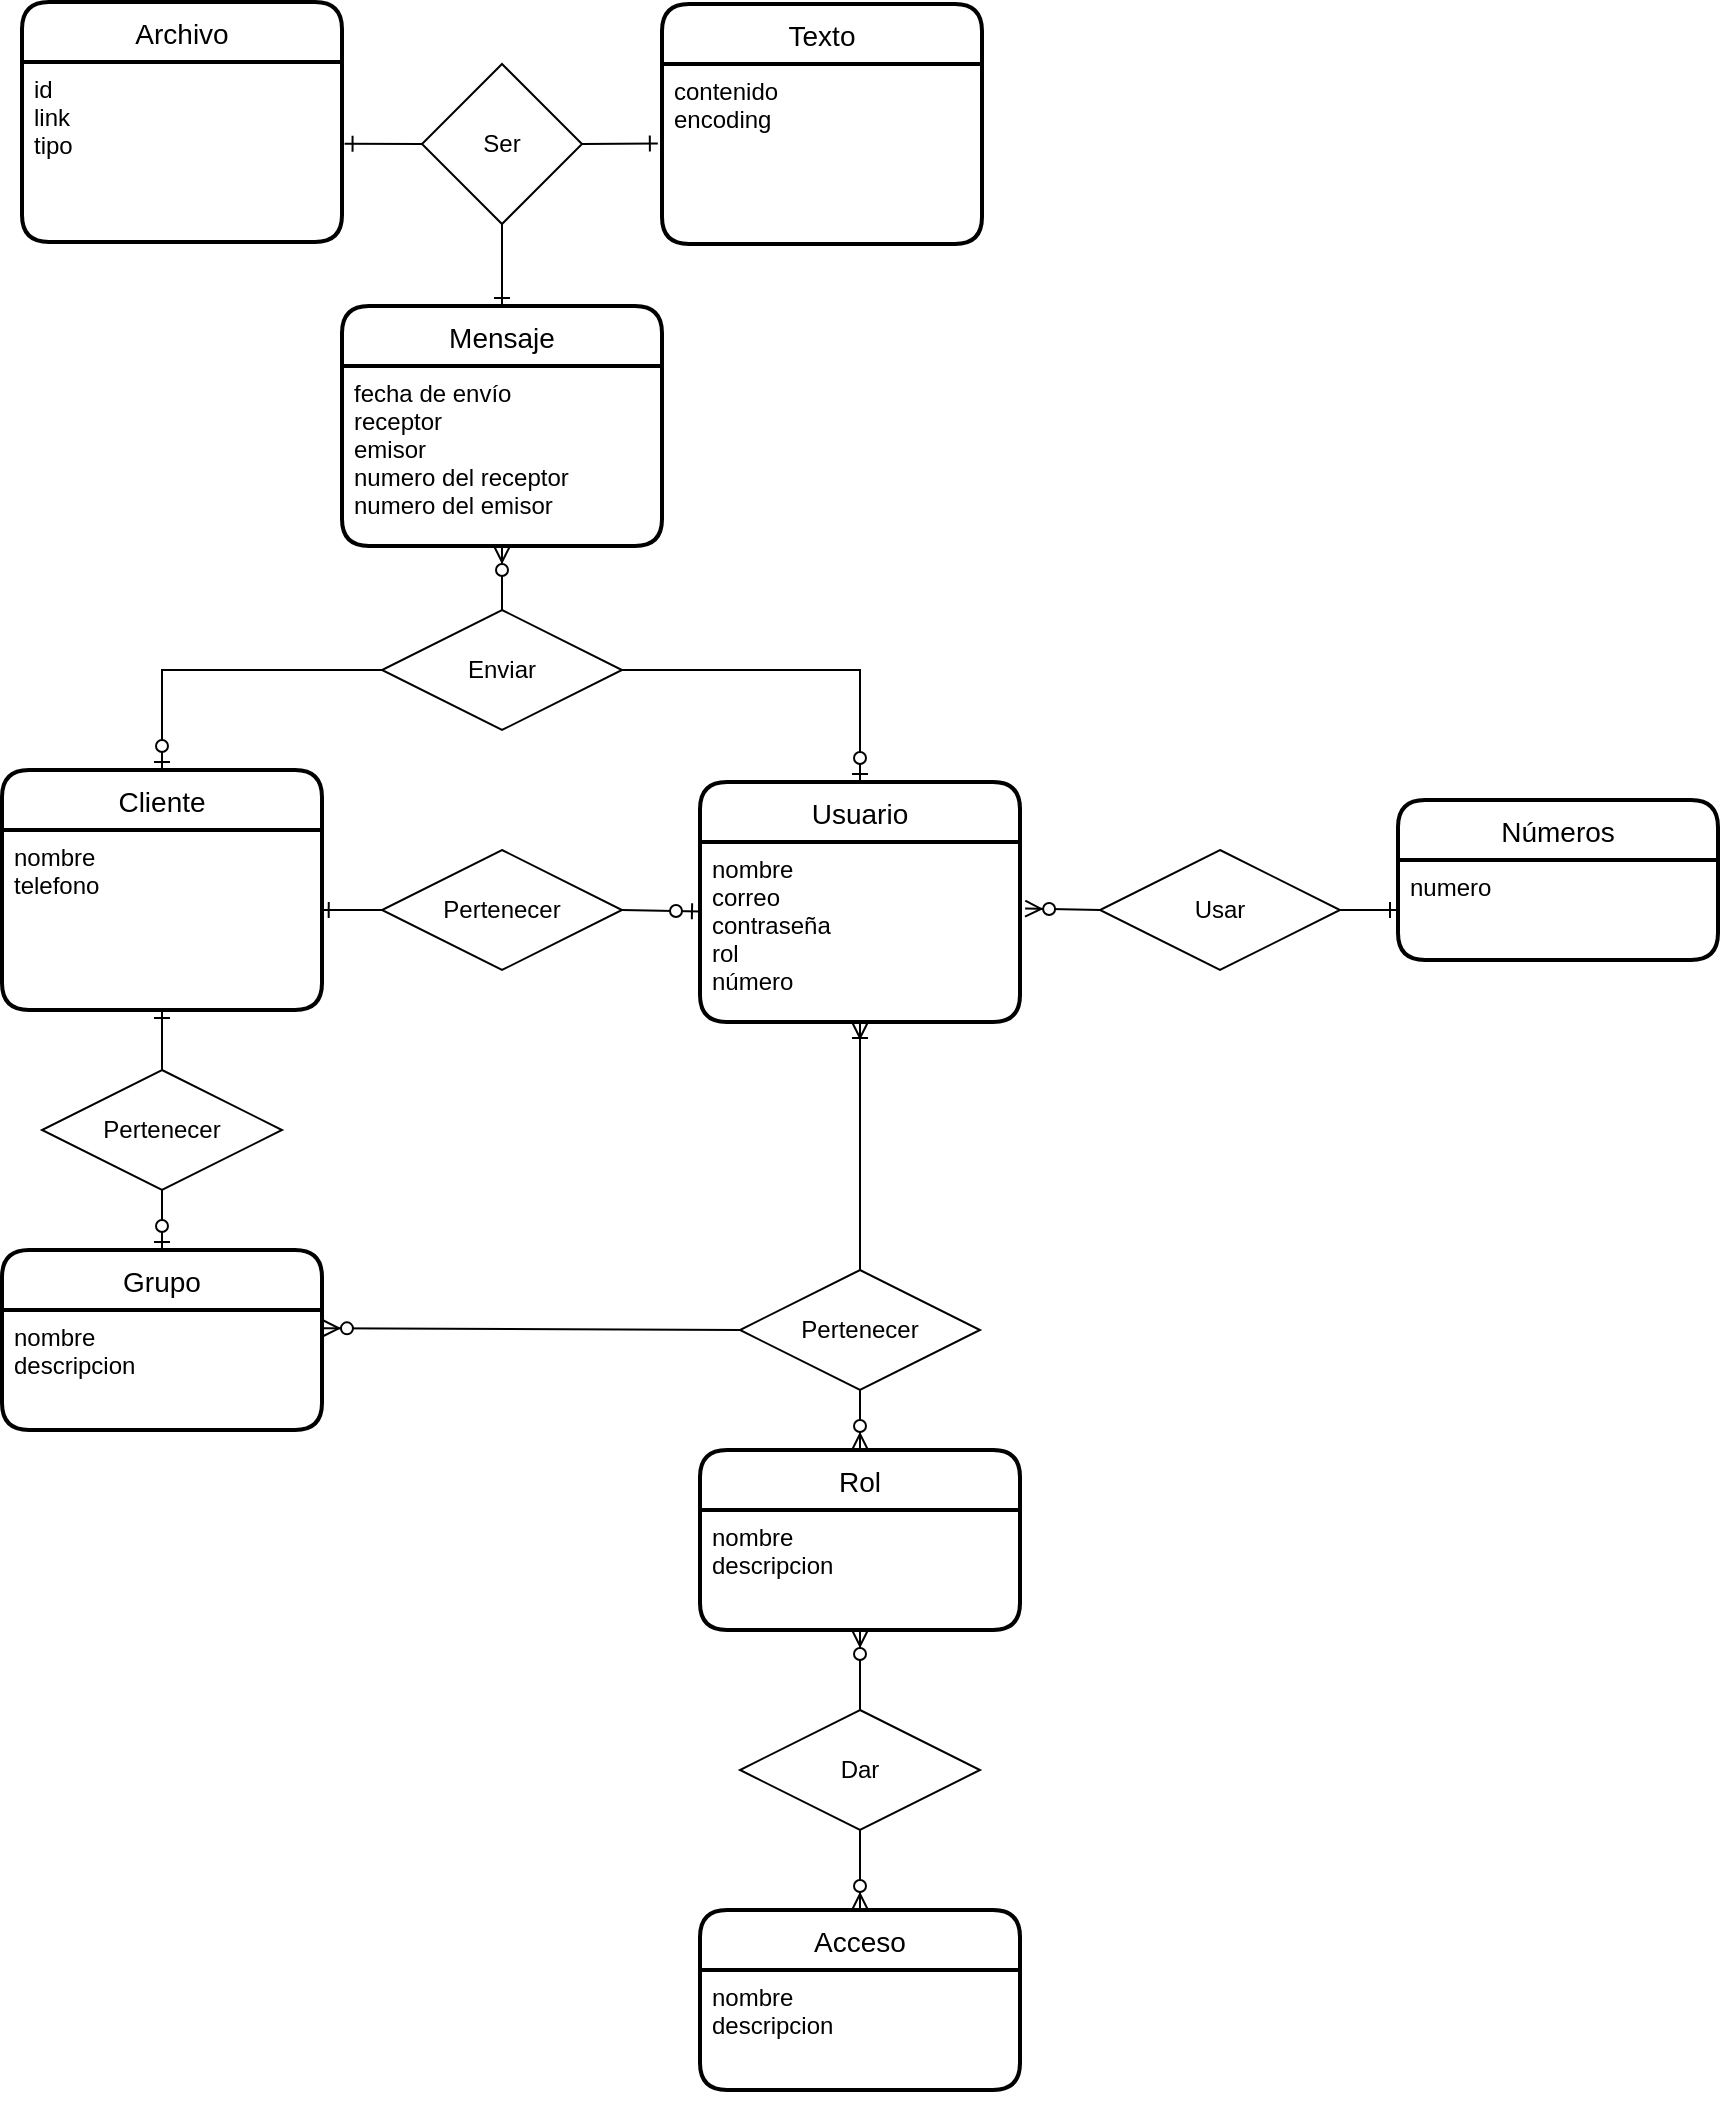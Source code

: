 <mxfile version="14.9.3" type="github">
  <diagram id="R2lEEEUBdFMjLlhIrx00" name="Page-1">
    <mxGraphModel dx="2844" dy="1588" grid="1" gridSize="10" guides="1" tooltips="1" connect="1" arrows="1" fold="1" page="1" pageScale="1" pageWidth="850" pageHeight="1100" math="0" shadow="0" extFonts="Permanent Marker^https://fonts.googleapis.com/css?family=Permanent+Marker">
      <root>
        <mxCell id="0" />
        <mxCell id="1" parent="0" />
        <mxCell id="CDFM8AFHUel1WWdjoYh1-1" value="Cliente" style="swimlane;childLayout=stackLayout;horizontal=1;startSize=30;horizontalStack=0;rounded=1;fontSize=14;fontStyle=0;strokeWidth=2;resizeParent=0;resizeLast=1;shadow=0;dashed=0;align=center;" vertex="1" parent="1">
          <mxGeometry x="171" y="417" width="160" height="120" as="geometry" />
        </mxCell>
        <mxCell id="CDFM8AFHUel1WWdjoYh1-2" value="nombre&#xa;telefono" style="align=left;strokeColor=none;fillColor=none;spacingLeft=4;fontSize=12;verticalAlign=top;resizable=0;rotatable=0;part=1;" vertex="1" parent="CDFM8AFHUel1WWdjoYh1-1">
          <mxGeometry y="30" width="160" height="90" as="geometry" />
        </mxCell>
        <mxCell id="CDFM8AFHUel1WWdjoYh1-3" value="Pertenecer" style="shape=rhombus;perimeter=rhombusPerimeter;whiteSpace=wrap;html=1;align=center;" vertex="1" parent="1">
          <mxGeometry x="361" y="457" width="120" height="60" as="geometry" />
        </mxCell>
        <mxCell id="CDFM8AFHUel1WWdjoYh1-4" value="" style="endArrow=none;html=1;rounded=0;exitX=0.996;exitY=0.444;exitDx=0;exitDy=0;entryX=0;entryY=0.5;entryDx=0;entryDy=0;exitPerimeter=0;startArrow=ERone;startFill=0;" edge="1" parent="1" source="CDFM8AFHUel1WWdjoYh1-2" target="CDFM8AFHUel1WWdjoYh1-3">
          <mxGeometry relative="1" as="geometry">
            <mxPoint x="351" y="577" as="sourcePoint" />
            <mxPoint x="511" y="577" as="targetPoint" />
          </mxGeometry>
        </mxCell>
        <mxCell id="CDFM8AFHUel1WWdjoYh1-5" value="Usuario" style="swimlane;childLayout=stackLayout;horizontal=1;startSize=30;horizontalStack=0;rounded=1;fontSize=14;fontStyle=0;strokeWidth=2;resizeParent=0;resizeLast=1;shadow=0;dashed=0;align=center;" vertex="1" parent="1">
          <mxGeometry x="520" y="423" width="160" height="120" as="geometry" />
        </mxCell>
        <mxCell id="CDFM8AFHUel1WWdjoYh1-6" value="nombre&#xa;correo&#xa;contraseña&#xa;rol&#xa;número" style="align=left;strokeColor=none;fillColor=none;spacingLeft=4;fontSize=12;verticalAlign=top;resizable=0;rotatable=0;part=1;" vertex="1" parent="CDFM8AFHUel1WWdjoYh1-5">
          <mxGeometry y="30" width="160" height="90" as="geometry" />
        </mxCell>
        <mxCell id="CDFM8AFHUel1WWdjoYh1-8" style="edgeStyle=orthogonalEdgeStyle;rounded=0;orthogonalLoop=1;jettySize=auto;html=1;exitX=0.5;exitY=1;exitDx=0;exitDy=0;" edge="1" parent="CDFM8AFHUel1WWdjoYh1-5" source="CDFM8AFHUel1WWdjoYh1-6" target="CDFM8AFHUel1WWdjoYh1-6">
          <mxGeometry relative="1" as="geometry" />
        </mxCell>
        <mxCell id="CDFM8AFHUel1WWdjoYh1-7" value="" style="endArrow=ERzeroToOne;html=1;rounded=0;exitX=1;exitY=0.5;exitDx=0;exitDy=0;entryX=0;entryY=0.386;entryDx=0;entryDy=0;entryPerimeter=0;endFill=1;" edge="1" parent="1" source="CDFM8AFHUel1WWdjoYh1-3" target="CDFM8AFHUel1WWdjoYh1-6">
          <mxGeometry relative="1" as="geometry">
            <mxPoint x="340.36" y="496.96" as="sourcePoint" />
            <mxPoint x="421" y="497" as="targetPoint" />
          </mxGeometry>
        </mxCell>
        <mxCell id="CDFM8AFHUel1WWdjoYh1-10" value="Rol" style="swimlane;childLayout=stackLayout;horizontal=1;startSize=30;horizontalStack=0;rounded=1;fontSize=14;fontStyle=0;strokeWidth=2;resizeParent=0;resizeLast=1;shadow=0;dashed=0;align=center;" vertex="1" parent="1">
          <mxGeometry x="520" y="757" width="160" height="90" as="geometry" />
        </mxCell>
        <mxCell id="CDFM8AFHUel1WWdjoYh1-11" value="nombre&#xa;descripcion" style="align=left;strokeColor=none;fillColor=none;spacingLeft=4;fontSize=12;verticalAlign=top;resizable=0;rotatable=0;part=1;" vertex="1" parent="CDFM8AFHUel1WWdjoYh1-10">
          <mxGeometry y="30" width="160" height="60" as="geometry" />
        </mxCell>
        <mxCell id="CDFM8AFHUel1WWdjoYh1-12" style="edgeStyle=orthogonalEdgeStyle;rounded=0;orthogonalLoop=1;jettySize=auto;html=1;exitX=0.5;exitY=1;exitDx=0;exitDy=0;" edge="1" parent="CDFM8AFHUel1WWdjoYh1-10" source="CDFM8AFHUel1WWdjoYh1-11" target="CDFM8AFHUel1WWdjoYh1-11">
          <mxGeometry relative="1" as="geometry" />
        </mxCell>
        <mxCell id="CDFM8AFHUel1WWdjoYh1-13" value="Pertenecer" style="shape=rhombus;perimeter=rhombusPerimeter;whiteSpace=wrap;html=1;align=center;" vertex="1" parent="1">
          <mxGeometry x="540" y="667" width="120" height="60" as="geometry" />
        </mxCell>
        <mxCell id="CDFM8AFHUel1WWdjoYh1-14" value="" style="endArrow=none;html=1;rounded=0;exitX=0.5;exitY=1;exitDx=0;exitDy=0;entryX=0.5;entryY=0;entryDx=0;entryDy=0;startArrow=ERoneToMany;startFill=0;" edge="1" parent="1" source="CDFM8AFHUel1WWdjoYh1-5" target="CDFM8AFHUel1WWdjoYh1-13">
          <mxGeometry relative="1" as="geometry">
            <mxPoint x="340.36" y="496.96" as="sourcePoint" />
            <mxPoint x="371" y="497" as="targetPoint" />
          </mxGeometry>
        </mxCell>
        <mxCell id="CDFM8AFHUel1WWdjoYh1-15" value="" style="endArrow=ERzeroToMany;html=1;rounded=0;exitX=0.5;exitY=1;exitDx=0;exitDy=0;entryX=0.5;entryY=0;entryDx=0;entryDy=0;endFill=1;" edge="1" parent="1" source="CDFM8AFHUel1WWdjoYh1-13" target="CDFM8AFHUel1WWdjoYh1-10">
          <mxGeometry relative="1" as="geometry">
            <mxPoint x="491" y="567" as="sourcePoint" />
            <mxPoint x="530" y="567.74" as="targetPoint" />
          </mxGeometry>
        </mxCell>
        <mxCell id="CDFM8AFHUel1WWdjoYh1-16" value="Acceso" style="swimlane;childLayout=stackLayout;horizontal=1;startSize=30;horizontalStack=0;rounded=1;fontSize=14;fontStyle=0;strokeWidth=2;resizeParent=0;resizeLast=1;shadow=0;dashed=0;align=center;" vertex="1" parent="1">
          <mxGeometry x="520" y="987" width="160" height="90" as="geometry" />
        </mxCell>
        <mxCell id="CDFM8AFHUel1WWdjoYh1-17" value="nombre&#xa;descripcion" style="align=left;strokeColor=none;fillColor=none;spacingLeft=4;fontSize=12;verticalAlign=top;resizable=0;rotatable=0;part=1;" vertex="1" parent="CDFM8AFHUel1WWdjoYh1-16">
          <mxGeometry y="30" width="160" height="60" as="geometry" />
        </mxCell>
        <mxCell id="CDFM8AFHUel1WWdjoYh1-18" style="edgeStyle=orthogonalEdgeStyle;rounded=0;orthogonalLoop=1;jettySize=auto;html=1;exitX=0.5;exitY=1;exitDx=0;exitDy=0;" edge="1" parent="CDFM8AFHUel1WWdjoYh1-16" source="CDFM8AFHUel1WWdjoYh1-17" target="CDFM8AFHUel1WWdjoYh1-17">
          <mxGeometry relative="1" as="geometry" />
        </mxCell>
        <mxCell id="CDFM8AFHUel1WWdjoYh1-20" value="Dar" style="shape=rhombus;perimeter=rhombusPerimeter;whiteSpace=wrap;html=1;align=center;" vertex="1" parent="1">
          <mxGeometry x="540" y="887" width="120" height="60" as="geometry" />
        </mxCell>
        <mxCell id="CDFM8AFHUel1WWdjoYh1-21" value="" style="endArrow=ERzeroToMany;html=1;rounded=0;entryX=0.5;entryY=0;entryDx=0;entryDy=0;endFill=1;exitX=0.5;exitY=1;exitDx=0;exitDy=0;" edge="1" parent="1" source="CDFM8AFHUel1WWdjoYh1-20" target="CDFM8AFHUel1WWdjoYh1-16">
          <mxGeometry relative="1" as="geometry">
            <mxPoint x="600" y="947" as="sourcePoint" />
            <mxPoint x="610" y="767" as="targetPoint" />
          </mxGeometry>
        </mxCell>
        <mxCell id="CDFM8AFHUel1WWdjoYh1-22" value="" style="endArrow=ERzeroToMany;html=1;rounded=0;entryX=0.5;entryY=1;entryDx=0;entryDy=0;endFill=1;exitX=0.5;exitY=0;exitDx=0;exitDy=0;" edge="1" parent="1" source="CDFM8AFHUel1WWdjoYh1-20" target="CDFM8AFHUel1WWdjoYh1-11">
          <mxGeometry relative="1" as="geometry">
            <mxPoint x="610" y="987" as="sourcePoint" />
            <mxPoint x="610" y="1027" as="targetPoint" />
          </mxGeometry>
        </mxCell>
        <mxCell id="CDFM8AFHUel1WWdjoYh1-23" value="Grupo" style="swimlane;childLayout=stackLayout;horizontal=1;startSize=30;horizontalStack=0;rounded=1;fontSize=14;fontStyle=0;strokeWidth=2;resizeParent=0;resizeLast=1;shadow=0;dashed=0;align=center;" vertex="1" parent="1">
          <mxGeometry x="171" y="657" width="160" height="90" as="geometry" />
        </mxCell>
        <mxCell id="CDFM8AFHUel1WWdjoYh1-24" value="nombre&#xa;descripcion" style="align=left;strokeColor=none;fillColor=none;spacingLeft=4;fontSize=12;verticalAlign=top;resizable=0;rotatable=0;part=1;" vertex="1" parent="CDFM8AFHUel1WWdjoYh1-23">
          <mxGeometry y="30" width="160" height="60" as="geometry" />
        </mxCell>
        <mxCell id="CDFM8AFHUel1WWdjoYh1-25" style="edgeStyle=orthogonalEdgeStyle;rounded=0;orthogonalLoop=1;jettySize=auto;html=1;exitX=0.5;exitY=1;exitDx=0;exitDy=0;" edge="1" parent="CDFM8AFHUel1WWdjoYh1-23" source="CDFM8AFHUel1WWdjoYh1-24" target="CDFM8AFHUel1WWdjoYh1-24">
          <mxGeometry relative="1" as="geometry" />
        </mxCell>
        <mxCell id="CDFM8AFHUel1WWdjoYh1-26" value="" style="endArrow=none;html=1;rounded=0;startArrow=ERone;startFill=0;exitX=0.5;exitY=1;exitDx=0;exitDy=0;entryX=0.5;entryY=0;entryDx=0;entryDy=0;" edge="1" parent="1" source="CDFM8AFHUel1WWdjoYh1-2" target="CDFM8AFHUel1WWdjoYh1-27">
          <mxGeometry relative="1" as="geometry">
            <mxPoint x="301" y="607" as="sourcePoint" />
            <mxPoint x="391" y="637" as="targetPoint" />
          </mxGeometry>
        </mxCell>
        <mxCell id="CDFM8AFHUel1WWdjoYh1-27" value="Pertenecer" style="shape=rhombus;perimeter=rhombusPerimeter;whiteSpace=wrap;html=1;align=center;" vertex="1" parent="1">
          <mxGeometry x="191" y="567" width="120" height="60" as="geometry" />
        </mxCell>
        <mxCell id="CDFM8AFHUel1WWdjoYh1-28" value="" style="endArrow=none;html=1;rounded=0;startArrow=ERzeroToOne;startFill=1;exitX=0.5;exitY=0;exitDx=0;exitDy=0;entryX=0.5;entryY=1;entryDx=0;entryDy=0;" edge="1" parent="1" source="CDFM8AFHUel1WWdjoYh1-23" target="CDFM8AFHUel1WWdjoYh1-27">
          <mxGeometry relative="1" as="geometry">
            <mxPoint x="261" y="547.0" as="sourcePoint" />
            <mxPoint x="261" y="577" as="targetPoint" />
          </mxGeometry>
        </mxCell>
        <mxCell id="CDFM8AFHUel1WWdjoYh1-29" value="" style="endArrow=ERzeroToMany;html=1;rounded=0;exitX=0;exitY=0.5;exitDx=0;exitDy=0;entryX=1.003;entryY=0.152;entryDx=0;entryDy=0;endFill=1;entryPerimeter=0;" edge="1" parent="1" source="CDFM8AFHUel1WWdjoYh1-13" target="CDFM8AFHUel1WWdjoYh1-24">
          <mxGeometry relative="1" as="geometry">
            <mxPoint x="610" y="737" as="sourcePoint" />
            <mxPoint x="610" y="767" as="targetPoint" />
          </mxGeometry>
        </mxCell>
        <mxCell id="CDFM8AFHUel1WWdjoYh1-30" value="Mensaje" style="swimlane;childLayout=stackLayout;horizontal=1;startSize=30;horizontalStack=0;rounded=1;fontSize=14;fontStyle=0;strokeWidth=2;resizeParent=0;resizeLast=1;shadow=0;dashed=0;align=center;" vertex="1" parent="1">
          <mxGeometry x="341" y="185" width="160" height="120" as="geometry" />
        </mxCell>
        <mxCell id="CDFM8AFHUel1WWdjoYh1-31" value="fecha de envío&#xa;receptor&#xa;emisor&#xa;numero del receptor&#xa;numero del emisor" style="align=left;strokeColor=none;fillColor=none;spacingLeft=4;fontSize=12;verticalAlign=top;resizable=0;rotatable=0;part=1;" vertex="1" parent="CDFM8AFHUel1WWdjoYh1-30">
          <mxGeometry y="30" width="160" height="90" as="geometry" />
        </mxCell>
        <mxCell id="CDFM8AFHUel1WWdjoYh1-34" value="Archivo" style="swimlane;childLayout=stackLayout;horizontal=1;startSize=30;horizontalStack=0;rounded=1;fontSize=14;fontStyle=0;strokeWidth=2;resizeParent=0;resizeLast=1;shadow=0;dashed=0;align=center;" vertex="1" parent="1">
          <mxGeometry x="181" y="33" width="160" height="120" as="geometry" />
        </mxCell>
        <mxCell id="CDFM8AFHUel1WWdjoYh1-35" value="id&#xa;link&#xa;tipo" style="align=left;strokeColor=none;fillColor=none;spacingLeft=4;fontSize=12;verticalAlign=top;resizable=0;rotatable=0;part=1;" vertex="1" parent="CDFM8AFHUel1WWdjoYh1-34">
          <mxGeometry y="30" width="160" height="90" as="geometry" />
        </mxCell>
        <mxCell id="CDFM8AFHUel1WWdjoYh1-36" value="Texto" style="swimlane;childLayout=stackLayout;horizontal=1;startSize=30;horizontalStack=0;rounded=1;fontSize=14;fontStyle=0;strokeWidth=2;resizeParent=0;resizeLast=1;shadow=0;dashed=0;align=center;" vertex="1" parent="1">
          <mxGeometry x="501" y="34" width="160" height="120" as="geometry" />
        </mxCell>
        <mxCell id="CDFM8AFHUel1WWdjoYh1-37" value="contenido&#xa;encoding" style="align=left;strokeColor=none;fillColor=none;spacingLeft=4;fontSize=12;verticalAlign=top;resizable=0;rotatable=0;part=1;" vertex="1" parent="CDFM8AFHUel1WWdjoYh1-36">
          <mxGeometry y="30" width="160" height="90" as="geometry" />
        </mxCell>
        <mxCell id="CDFM8AFHUel1WWdjoYh1-39" value="Ser" style="rhombus;whiteSpace=wrap;html=1;" vertex="1" parent="1">
          <mxGeometry x="381" y="64" width="80" height="80" as="geometry" />
        </mxCell>
        <mxCell id="CDFM8AFHUel1WWdjoYh1-40" value="Enviar" style="shape=rhombus;perimeter=rhombusPerimeter;whiteSpace=wrap;html=1;align=center;" vertex="1" parent="1">
          <mxGeometry x="361" y="337" width="120" height="60" as="geometry" />
        </mxCell>
        <mxCell id="CDFM8AFHUel1WWdjoYh1-41" value="" style="endArrow=ERzeroToOne;html=1;rounded=0;endFill=1;entryX=0.5;entryY=0;entryDx=0;entryDy=0;exitX=1;exitY=0.5;exitDx=0;exitDy=0;edgeStyle=orthogonalEdgeStyle;" edge="1" parent="1" source="CDFM8AFHUel1WWdjoYh1-40" target="CDFM8AFHUel1WWdjoYh1-5">
          <mxGeometry relative="1" as="geometry">
            <mxPoint x="551" y="297" as="sourcePoint" />
            <mxPoint x="591" y="397" as="targetPoint" />
          </mxGeometry>
        </mxCell>
        <mxCell id="CDFM8AFHUel1WWdjoYh1-42" value="" style="endArrow=ERzeroToOne;html=1;rounded=0;endFill=1;entryX=0.5;entryY=0;entryDx=0;entryDy=0;exitX=0;exitY=0.5;exitDx=0;exitDy=0;edgeStyle=orthogonalEdgeStyle;" edge="1" parent="1" source="CDFM8AFHUel1WWdjoYh1-40" target="CDFM8AFHUel1WWdjoYh1-1">
          <mxGeometry relative="1" as="geometry">
            <mxPoint x="491" y="367" as="sourcePoint" />
            <mxPoint x="610" y="433.0" as="targetPoint" />
          </mxGeometry>
        </mxCell>
        <mxCell id="CDFM8AFHUel1WWdjoYh1-43" value="" style="endArrow=ERzeroToMany;html=1;rounded=0;endFill=1;entryX=0.5;entryY=1;entryDx=0;entryDy=0;exitX=0.5;exitY=0;exitDx=0;exitDy=0;edgeStyle=orthogonalEdgeStyle;" edge="1" parent="1" source="CDFM8AFHUel1WWdjoYh1-40" target="CDFM8AFHUel1WWdjoYh1-31">
          <mxGeometry relative="1" as="geometry">
            <mxPoint x="491" y="375" as="sourcePoint" />
            <mxPoint x="610" y="441.0" as="targetPoint" />
          </mxGeometry>
        </mxCell>
        <mxCell id="CDFM8AFHUel1WWdjoYh1-46" value="" style="endArrow=ERone;html=1;rounded=0;endFill=0;entryX=1.008;entryY=0.454;entryDx=0;entryDy=0;exitX=0;exitY=0.5;exitDx=0;exitDy=0;entryPerimeter=0;" edge="1" parent="1" source="CDFM8AFHUel1WWdjoYh1-39" target="CDFM8AFHUel1WWdjoYh1-35">
          <mxGeometry relative="1" as="geometry">
            <mxPoint x="431" y="374" as="sourcePoint" />
            <mxPoint x="431" y="334" as="targetPoint" />
          </mxGeometry>
        </mxCell>
        <mxCell id="CDFM8AFHUel1WWdjoYh1-47" value="" style="endArrow=ERone;html=1;rounded=0;endFill=0;entryX=-0.013;entryY=0.441;entryDx=0;entryDy=0;exitX=1;exitY=0.5;exitDx=0;exitDy=0;entryPerimeter=0;" edge="1" parent="1" source="CDFM8AFHUel1WWdjoYh1-39" target="CDFM8AFHUel1WWdjoYh1-37">
          <mxGeometry relative="1" as="geometry">
            <mxPoint x="391" y="114" as="sourcePoint" />
            <mxPoint x="352.28" y="113.86" as="targetPoint" />
          </mxGeometry>
        </mxCell>
        <mxCell id="CDFM8AFHUel1WWdjoYh1-48" value="" style="endArrow=ERone;html=1;rounded=0;endFill=0;entryX=0.5;entryY=0;entryDx=0;entryDy=0;" edge="1" parent="1" source="CDFM8AFHUel1WWdjoYh1-39" target="CDFM8AFHUel1WWdjoYh1-30">
          <mxGeometry relative="1" as="geometry">
            <mxPoint x="471" y="95" as="sourcePoint" />
            <mxPoint x="508.92" y="94.69" as="targetPoint" />
          </mxGeometry>
        </mxCell>
        <mxCell id="CDFM8AFHUel1WWdjoYh1-49" value="Números" style="swimlane;childLayout=stackLayout;horizontal=1;startSize=30;horizontalStack=0;rounded=1;fontSize=14;fontStyle=0;strokeWidth=2;resizeParent=0;resizeLast=1;shadow=0;dashed=0;align=center;" vertex="1" parent="1">
          <mxGeometry x="869" y="432" width="160" height="80" as="geometry" />
        </mxCell>
        <mxCell id="CDFM8AFHUel1WWdjoYh1-50" value="numero&#xa;" style="align=left;strokeColor=none;fillColor=none;spacingLeft=4;fontSize=12;verticalAlign=top;resizable=0;rotatable=0;part=1;" vertex="1" parent="CDFM8AFHUel1WWdjoYh1-49">
          <mxGeometry y="30" width="160" height="50" as="geometry" />
        </mxCell>
        <mxCell id="CDFM8AFHUel1WWdjoYh1-51" style="edgeStyle=orthogonalEdgeStyle;rounded=0;orthogonalLoop=1;jettySize=auto;html=1;exitX=0.5;exitY=1;exitDx=0;exitDy=0;" edge="1" parent="CDFM8AFHUel1WWdjoYh1-49" source="CDFM8AFHUel1WWdjoYh1-50" target="CDFM8AFHUel1WWdjoYh1-50">
          <mxGeometry relative="1" as="geometry" />
        </mxCell>
        <mxCell id="CDFM8AFHUel1WWdjoYh1-52" value="" style="endArrow=ERone;html=1;rounded=0;endFill=0;exitX=1;exitY=0.5;exitDx=0;exitDy=0;entryX=0;entryY=0.5;entryDx=0;entryDy=0;" edge="1" parent="1" source="CDFM8AFHUel1WWdjoYh1-53" target="CDFM8AFHUel1WWdjoYh1-50">
          <mxGeometry relative="1" as="geometry">
            <mxPoint x="701" y="423" as="sourcePoint" />
            <mxPoint x="891" y="503" as="targetPoint" />
          </mxGeometry>
        </mxCell>
        <mxCell id="CDFM8AFHUel1WWdjoYh1-53" value="Usar" style="shape=rhombus;perimeter=rhombusPerimeter;whiteSpace=wrap;html=1;align=center;" vertex="1" parent="1">
          <mxGeometry x="720" y="457" width="120" height="60" as="geometry" />
        </mxCell>
        <mxCell id="CDFM8AFHUel1WWdjoYh1-55" value="" style="endArrow=ERzeroToMany;html=1;rounded=0;exitX=0;exitY=0.5;exitDx=0;exitDy=0;entryX=1.016;entryY=0.37;entryDx=0;entryDy=0;endFill=1;entryPerimeter=0;" edge="1" parent="1" source="CDFM8AFHUel1WWdjoYh1-53" target="CDFM8AFHUel1WWdjoYh1-6">
          <mxGeometry relative="1" as="geometry">
            <mxPoint x="610" y="737" as="sourcePoint" />
            <mxPoint x="610" y="767" as="targetPoint" />
          </mxGeometry>
        </mxCell>
      </root>
    </mxGraphModel>
  </diagram>
</mxfile>
